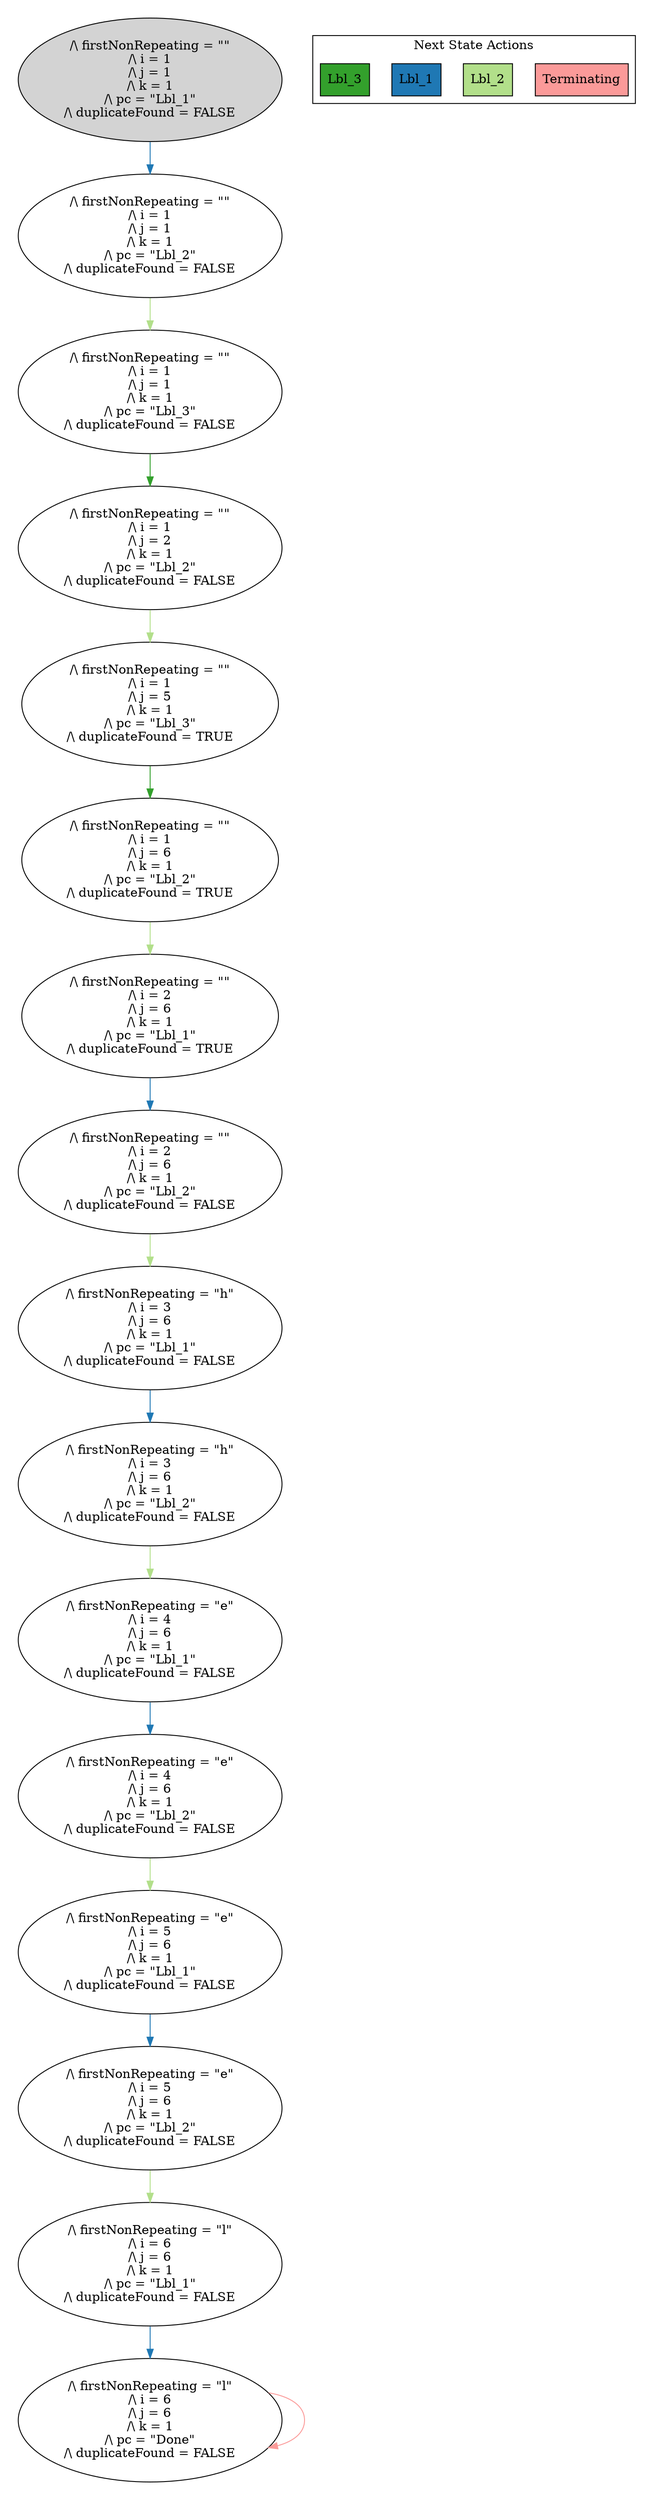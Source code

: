 strict digraph DiskGraph {
edge [colorscheme="paired12"]
nodesep=0.35;
subgraph cluster_graph {
color="white";
5291904078691931828 [label="/\\ firstNonRepeating = \"\"\n/\\ i = 1\n/\\ j = 1\n/\\ k = 1\n/\\ pc = \"Lbl_1\"\n/\\ duplicateFound = FALSE",style = filled]
5291904078691931828 -> 5477109708405545424 [label="",color="2",fontcolor="2"];
5477109708405545424 [label="/\\ firstNonRepeating = \"\"\n/\\ i = 1\n/\\ j = 1\n/\\ k = 1\n/\\ pc = \"Lbl_2\"\n/\\ duplicateFound = FALSE"];
5477109708405545424 -> 5705104063627485964 [label="",color="3",fontcolor="3"];
5705104063627485964 [label="/\\ firstNonRepeating = \"\"\n/\\ i = 1\n/\\ j = 1\n/\\ k = 1\n/\\ pc = \"Lbl_3\"\n/\\ duplicateFound = FALSE"];
5705104063627485964 -> 6639782272607269808 [label="",color="4",fontcolor="4"];
6639782272607269808 [label="/\\ firstNonRepeating = \"\"\n/\\ i = 1\n/\\ j = 2\n/\\ k = 1\n/\\ pc = \"Lbl_2\"\n/\\ duplicateFound = FALSE"];
6639782272607269808 -> 1327737350893914288 [label="",color="3",fontcolor="3"];
1327737350893914288 [label="/\\ firstNonRepeating = \"\"\n/\\ i = 1\n/\\ j = 5\n/\\ k = 1\n/\\ pc = \"Lbl_3\"\n/\\ duplicateFound = TRUE"];
1327737350893914288 -> 100404315857524748 [label="",color="4",fontcolor="4"];
100404315857524748 [label="/\\ firstNonRepeating = \"\"\n/\\ i = 1\n/\\ j = 6\n/\\ k = 1\n/\\ pc = \"Lbl_2\"\n/\\ duplicateFound = TRUE"];
100404315857524748 -> -8784029077282284928 [label="",color="3",fontcolor="3"];
-8784029077282284928 [label="/\\ firstNonRepeating = \"\"\n/\\ i = 2\n/\\ j = 6\n/\\ k = 1\n/\\ pc = \"Lbl_1\"\n/\\ duplicateFound = TRUE"];
-8784029077282284928 -> 1858899055244219137 [label="",color="2",fontcolor="2"];
1858899055244219137 [label="/\\ firstNonRepeating = \"\"\n/\\ i = 2\n/\\ j = 6\n/\\ k = 1\n/\\ pc = \"Lbl_2\"\n/\\ duplicateFound = FALSE"];
1858899055244219137 -> -4484206667171224836 [label="",color="3",fontcolor="3"];
-4484206667171224836 [label="/\\ firstNonRepeating = \"h\"\n/\\ i = 3\n/\\ j = 6\n/\\ k = 1\n/\\ pc = \"Lbl_1\"\n/\\ duplicateFound = FALSE"];
-4484206667171224836 -> -4271979594177401448 [label="",color="2",fontcolor="2"];
-4271979594177401448 [label="/\\ firstNonRepeating = \"h\"\n/\\ i = 3\n/\\ j = 6\n/\\ k = 1\n/\\ pc = \"Lbl_2\"\n/\\ duplicateFound = FALSE"];
-4271979594177401448 -> 3429110479606512181 [label="",color="3",fontcolor="3"];
3429110479606512181 [label="/\\ firstNonRepeating = \"e\"\n/\\ i = 4\n/\\ j = 6\n/\\ k = 1\n/\\ pc = \"Lbl_1\"\n/\\ duplicateFound = FALSE"];
3429110479606512181 -> 3090772446815941969 [label="",color="2",fontcolor="2"];
3090772446815941969 [label="/\\ firstNonRepeating = \"e\"\n/\\ i = 4\n/\\ j = 6\n/\\ k = 1\n/\\ pc = \"Lbl_2\"\n/\\ duplicateFound = FALSE"];
3090772446815941969 -> -6197376675209497420 [label="",color="3",fontcolor="3"];
-6197376675209497420 [label="/\\ firstNonRepeating = \"e\"\n/\\ i = 5\n/\\ j = 6\n/\\ k = 1\n/\\ pc = \"Lbl_1\"\n/\\ duplicateFound = FALSE"];
-6197376675209497420 -> -6013296962716288048 [label="",color="2",fontcolor="2"];
-6013296962716288048 [label="/\\ firstNonRepeating = \"e\"\n/\\ i = 5\n/\\ j = 6\n/\\ k = 1\n/\\ pc = \"Lbl_2\"\n/\\ duplicateFound = FALSE"];
-6013296962716288048 -> 5786031706664031068 [label="",color="3",fontcolor="3"];
5786031706664031068 [label="/\\ firstNonRepeating = \"l\"\n/\\ i = 6\n/\\ j = 6\n/\\ k = 1\n/\\ pc = \"Lbl_1\"\n/\\ duplicateFound = FALSE"];
5786031706664031068 -> 7761816522536409469 [label="",color="2",fontcolor="2"];
7761816522536409469 [label="/\\ firstNonRepeating = \"l\"\n/\\ i = 6\n/\\ j = 6\n/\\ k = 1\n/\\ pc = \"Done\"\n/\\ duplicateFound = FALSE"];
7761816522536409469 -> 7761816522536409469 [label="",color="5",fontcolor="5"];
{rank = same; 5291904078691931828;}
{rank = same; 5477109708405545424;}
{rank = same; 5705104063627485964;}
{rank = same; 6639782272607269808;}
{rank = same; 1327737350893914288;}
{rank = same; 100404315857524748;}
{rank = same; -8784029077282284928;}
{rank = same; 1858899055244219137;}
{rank = same; -4484206667171224836;}
{rank = same; -4271979594177401448;}
{rank = same; 3429110479606512181;}
{rank = same; 3090772446815941969;}
{rank = same; -6197376675209497420;}
{rank = same; -6013296962716288048;}
{rank = same; 5786031706664031068;}
{rank = same; 7761816522536409469;}
}
subgraph cluster_legend {graph[style=bold];label = "Next State Actions" style="solid"
node [ labeljust="l",colorscheme="paired12",style=filled,shape=record ]
Terminating [label="Terminating",fillcolor=5]
Lbl_2 [label="Lbl_2",fillcolor=3]
Lbl_1 [label="Lbl_1",fillcolor=2]
Lbl_3 [label="Lbl_3",fillcolor=4]
}}